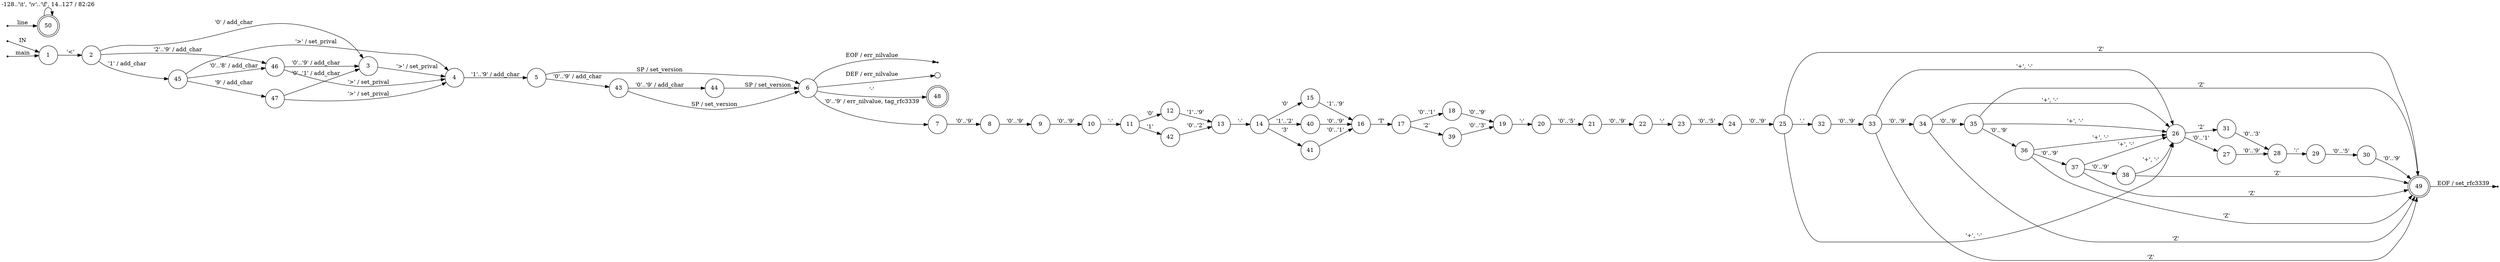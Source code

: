 digraph rfc5424 {
	rankdir=LR;
	node [ shape = point ];
	ENTRY;
	en_50;
	en_1;
	eof_6;
	eof_49;
	node [ shape = circle, height = 0.2 ];
	err_6 [ label=""];
	node [ fixedsize = true, height = 0.65, shape = doublecircle ];
	48;
	49;
	50;
	node [ shape = circle ];
	1 -> 2 [ label = "'<'" ];
	2 -> 3 [ label = "'0' / add_char" ];
	2 -> 45 [ label = "'1' / add_char" ];
	2 -> 46 [ label = "'2'..'9' / add_char" ];
	3 -> 4 [ label = "'>' / set_prival" ];
	4 -> 5 [ label = "'1'..'9' / add_char" ];
	5 -> 6 [ label = "SP / set_version" ];
	5 -> 43 [ label = "'0'..'9' / add_char" ];
	6 -> 48 [ label = "'-'" ];
	6 -> 7 [ label = "'0'..'9' / err_nilvalue, tag_rfc3339" ];
	6 -> err_6 [ label = "DEF / err_nilvalue" ];
	7 -> 8 [ label = "'0'..'9'" ];
	8 -> 9 [ label = "'0'..'9'" ];
	9 -> 10 [ label = "'0'..'9'" ];
	10 -> 11 [ label = "'-'" ];
	11 -> 12 [ label = "'0'" ];
	11 -> 42 [ label = "'1'" ];
	12 -> 13 [ label = "'1'..'9'" ];
	13 -> 14 [ label = "'-'" ];
	14 -> 15 [ label = "'0'" ];
	14 -> 40 [ label = "'1'..'2'" ];
	14 -> 41 [ label = "'3'" ];
	15 -> 16 [ label = "'1'..'9'" ];
	16 -> 17 [ label = "'T'" ];
	17 -> 18 [ label = "'0'..'1'" ];
	17 -> 39 [ label = "'2'" ];
	18 -> 19 [ label = "'0'..'9'" ];
	19 -> 20 [ label = "':'" ];
	20 -> 21 [ label = "'0'..'5'" ];
	21 -> 22 [ label = "'0'..'9'" ];
	22 -> 23 [ label = "':'" ];
	23 -> 24 [ label = "'0'..'5'" ];
	24 -> 25 [ label = "'0'..'9'" ];
	25 -> 26 [ label = "'+', '-'" ];
	25 -> 32 [ label = "'.'" ];
	25 -> 49 [ label = "'Z'" ];
	26 -> 27 [ label = "'0'..'1'" ];
	26 -> 31 [ label = "'2'" ];
	27 -> 28 [ label = "'0'..'9'" ];
	28 -> 29 [ label = "':'" ];
	29 -> 30 [ label = "'0'..'5'" ];
	30 -> 49 [ label = "'0'..'9'" ];
	31 -> 28 [ label = "'0'..'3'" ];
	32 -> 33 [ label = "'0'..'9'" ];
	33 -> 26 [ label = "'+', '-'" ];
	33 -> 34 [ label = "'0'..'9'" ];
	33 -> 49 [ label = "'Z'" ];
	34 -> 26 [ label = "'+', '-'" ];
	34 -> 35 [ label = "'0'..'9'" ];
	34 -> 49 [ label = "'Z'" ];
	35 -> 26 [ label = "'+', '-'" ];
	35 -> 36 [ label = "'0'..'9'" ];
	35 -> 49 [ label = "'Z'" ];
	36 -> 26 [ label = "'+', '-'" ];
	36 -> 37 [ label = "'0'..'9'" ];
	36 -> 49 [ label = "'Z'" ];
	37 -> 26 [ label = "'+', '-'" ];
	37 -> 38 [ label = "'0'..'9'" ];
	37 -> 49 [ label = "'Z'" ];
	38 -> 26 [ label = "'+', '-'" ];
	38 -> 49 [ label = "'Z'" ];
	39 -> 19 [ label = "'0'..'3'" ];
	40 -> 16 [ label = "'0'..'9'" ];
	41 -> 16 [ label = "'0'..'1'" ];
	42 -> 13 [ label = "'0'..'2'" ];
	43 -> 6 [ label = "SP / set_version" ];
	43 -> 44 [ label = "'0'..'9' / add_char" ];
	44 -> 6 [ label = "SP / set_version" ];
	45 -> 46 [ label = "'0'..'8' / add_char" ];
	45 -> 47 [ label = "'9' / add_char" ];
	45 -> 4 [ label = "'>' / set_prival" ];
	46 -> 3 [ label = "'0'..'9' / add_char" ];
	46 -> 4 [ label = "'>' / set_prival" ];
	47 -> 3 [ label = "'0'..'1' / add_char" ];
	47 -> 4 [ label = "'>' / set_prival" ];
	50 -> 50 [ label = "-128..'\\t', '\\v'..'\\f', 14..127 / 82:26" ];
	ENTRY -> 1 [ label = "IN" ];
	en_50 -> 50 [ label = "line" ];
	en_1 -> 1 [ label = "main" ];
	6 -> eof_6 [ label = "EOF / err_nilvalue" ];
	49 -> eof_49 [ label = "EOF / set_rfc3339" ];
}

